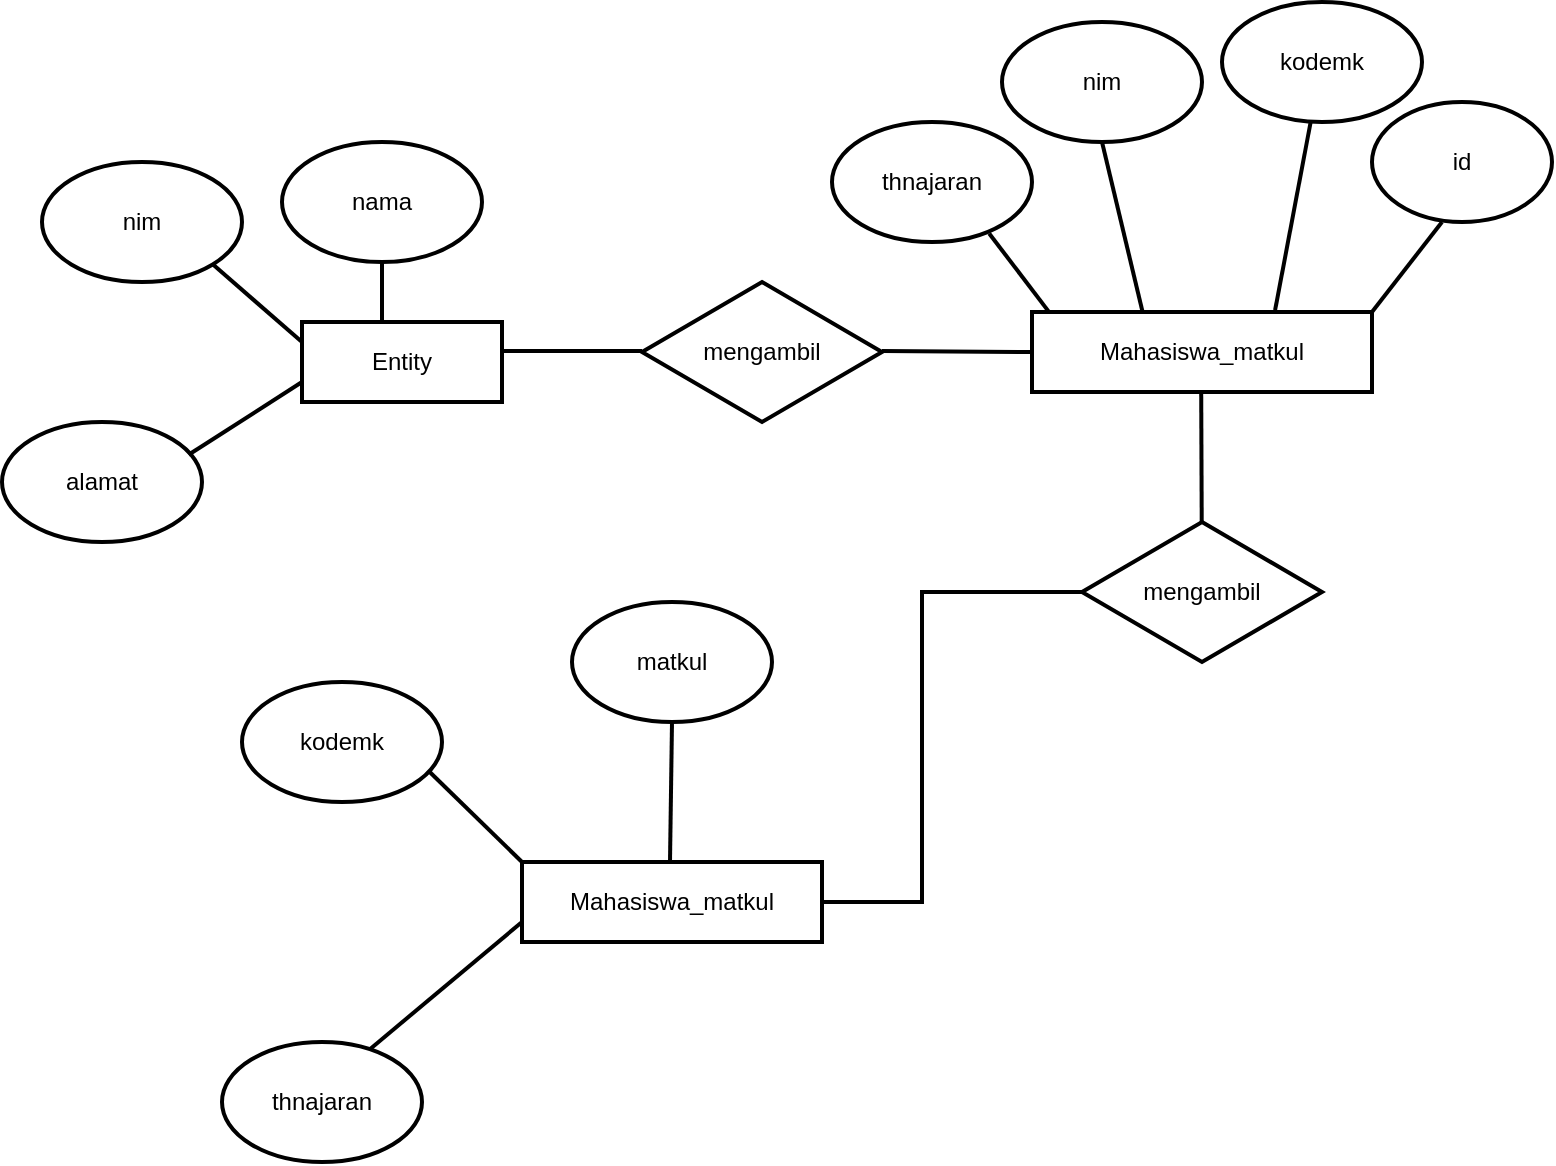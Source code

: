 <mxfile version="22.1.11" type="github">
  <diagram name="Page-1" id="PWqwW2PoI_UkWhIvHHGO">
    <mxGraphModel dx="1735" dy="1015" grid="1" gridSize="10" guides="1" tooltips="1" connect="1" arrows="1" fold="1" page="1" pageScale="1" pageWidth="850" pageHeight="1100" math="0" shadow="0">
      <root>
        <mxCell id="0" />
        <mxCell id="1" parent="0" />
        <mxCell id="1lcrRRhgiYosTXVvYZNX-7" value="nim" style="strokeWidth=2;html=1;shape=mxgraph.flowchart.start_1;whiteSpace=wrap;" vertex="1" parent="1">
          <mxGeometry x="80" y="150" width="100" height="60" as="geometry" />
        </mxCell>
        <mxCell id="1lcrRRhgiYosTXVvYZNX-8" value="nama" style="strokeWidth=2;html=1;shape=mxgraph.flowchart.start_1;whiteSpace=wrap;" vertex="1" parent="1">
          <mxGeometry x="200" y="140" width="100" height="60" as="geometry" />
        </mxCell>
        <mxCell id="1lcrRRhgiYosTXVvYZNX-10" value="alamat" style="strokeWidth=2;html=1;shape=mxgraph.flowchart.start_1;whiteSpace=wrap;" vertex="1" parent="1">
          <mxGeometry x="60" y="280" width="100" height="60" as="geometry" />
        </mxCell>
        <mxCell id="1lcrRRhgiYosTXVvYZNX-12" value="Entity" style="whiteSpace=wrap;html=1;align=center;strokeWidth=2;" vertex="1" parent="1">
          <mxGeometry x="210" y="230" width="100" height="40" as="geometry" />
        </mxCell>
        <mxCell id="1lcrRRhgiYosTXVvYZNX-14" value="" style="endArrow=none;html=1;rounded=0;strokeWidth=2;" edge="1" parent="1">
          <mxGeometry width="50" height="50" relative="1" as="geometry">
            <mxPoint x="250" y="230" as="sourcePoint" />
            <mxPoint x="250" y="200" as="targetPoint" />
          </mxGeometry>
        </mxCell>
        <mxCell id="1lcrRRhgiYosTXVvYZNX-15" value="" style="endArrow=none;html=1;rounded=0;exitX=0;exitY=0.25;exitDx=0;exitDy=0;entryX=0.855;entryY=0.855;entryDx=0;entryDy=0;entryPerimeter=0;strokeWidth=2;" edge="1" parent="1" source="1lcrRRhgiYosTXVvYZNX-12" target="1lcrRRhgiYosTXVvYZNX-7">
          <mxGeometry width="50" height="50" relative="1" as="geometry">
            <mxPoint x="150" y="230" as="sourcePoint" />
            <mxPoint x="150" y="200" as="targetPoint" />
          </mxGeometry>
        </mxCell>
        <mxCell id="1lcrRRhgiYosTXVvYZNX-21" value="mengambil" style="rhombus;whiteSpace=wrap;html=1;strokeWidth=2;" vertex="1" parent="1">
          <mxGeometry x="380" y="210" width="120" height="70" as="geometry" />
        </mxCell>
        <mxCell id="1lcrRRhgiYosTXVvYZNX-22" value="" style="endArrow=none;html=1;rounded=0;strokeWidth=2;" edge="1" parent="1">
          <mxGeometry width="50" height="50" relative="1" as="geometry">
            <mxPoint x="310" y="244.5" as="sourcePoint" />
            <mxPoint x="380" y="244.5" as="targetPoint" />
          </mxGeometry>
        </mxCell>
        <mxCell id="1lcrRRhgiYosTXVvYZNX-23" value="Mahasiswa_matkul" style="whiteSpace=wrap;html=1;align=center;strokeWidth=2;" vertex="1" parent="1">
          <mxGeometry x="575" y="225" width="170" height="40" as="geometry" />
        </mxCell>
        <mxCell id="1lcrRRhgiYosTXVvYZNX-25" value="nim" style="strokeWidth=2;html=1;shape=mxgraph.flowchart.start_1;whiteSpace=wrap;" vertex="1" parent="1">
          <mxGeometry x="560" y="80" width="100" height="60" as="geometry" />
        </mxCell>
        <mxCell id="1lcrRRhgiYosTXVvYZNX-26" value="thnajaran" style="strokeWidth=2;html=1;shape=mxgraph.flowchart.start_1;whiteSpace=wrap;" vertex="1" parent="1">
          <mxGeometry x="475" y="130" width="100" height="60" as="geometry" />
        </mxCell>
        <mxCell id="1lcrRRhgiYosTXVvYZNX-27" value="kodemk" style="strokeWidth=2;html=1;shape=mxgraph.flowchart.start_1;whiteSpace=wrap;" vertex="1" parent="1">
          <mxGeometry x="670" y="70" width="100" height="60" as="geometry" />
        </mxCell>
        <mxCell id="1lcrRRhgiYosTXVvYZNX-28" value="" style="endArrow=none;html=1;rounded=0;entryX=0;entryY=0.5;entryDx=0;entryDy=0;strokeWidth=2;" edge="1" parent="1" target="1lcrRRhgiYosTXVvYZNX-23">
          <mxGeometry width="50" height="50" relative="1" as="geometry">
            <mxPoint x="500" y="244.55" as="sourcePoint" />
            <mxPoint x="570" y="244.55" as="targetPoint" />
          </mxGeometry>
        </mxCell>
        <mxCell id="1lcrRRhgiYosTXVvYZNX-29" value="" style="endArrow=none;html=1;rounded=0;entryX=0.933;entryY=0.273;entryDx=0;entryDy=0;entryPerimeter=0;exitX=0;exitY=0.75;exitDx=0;exitDy=0;strokeWidth=2;" edge="1" parent="1" source="1lcrRRhgiYosTXVvYZNX-12" target="1lcrRRhgiYosTXVvYZNX-10">
          <mxGeometry width="50" height="50" relative="1" as="geometry">
            <mxPoint x="180" y="280" as="sourcePoint" />
            <mxPoint x="210" y="250" as="targetPoint" />
          </mxGeometry>
        </mxCell>
        <mxCell id="1lcrRRhgiYosTXVvYZNX-32" value="" style="endArrow=none;html=1;rounded=0;entryX=0.786;entryY=0.929;entryDx=0;entryDy=0;entryPerimeter=0;exitX=0.052;exitY=0.011;exitDx=0;exitDy=0;exitPerimeter=0;strokeWidth=2;" edge="1" parent="1" source="1lcrRRhgiYosTXVvYZNX-23" target="1lcrRRhgiYosTXVvYZNX-26">
          <mxGeometry width="50" height="50" relative="1" as="geometry">
            <mxPoint x="580" y="220" as="sourcePoint" />
            <mxPoint x="610" y="200" as="targetPoint" />
            <Array as="points" />
          </mxGeometry>
        </mxCell>
        <mxCell id="1lcrRRhgiYosTXVvYZNX-34" value="" style="endArrow=none;html=1;rounded=0;entryX=0.5;entryY=1;entryDx=0;entryDy=0;entryPerimeter=0;exitX=0.326;exitY=0.012;exitDx=0;exitDy=0;exitPerimeter=0;strokeWidth=2;" edge="1" parent="1" source="1lcrRRhgiYosTXVvYZNX-23" target="1lcrRRhgiYosTXVvYZNX-25">
          <mxGeometry width="50" height="50" relative="1" as="geometry">
            <mxPoint x="620" y="220" as="sourcePoint" />
            <mxPoint x="710" y="160" as="targetPoint" />
            <Array as="points" />
          </mxGeometry>
        </mxCell>
        <mxCell id="1lcrRRhgiYosTXVvYZNX-36" value="mengambil" style="rhombus;whiteSpace=wrap;html=1;strokeWidth=2;" vertex="1" parent="1">
          <mxGeometry x="600" y="330" width="120" height="70" as="geometry" />
        </mxCell>
        <mxCell id="1lcrRRhgiYosTXVvYZNX-38" value="" style="endArrow=none;html=1;rounded=0;strokeWidth=2;" edge="1" parent="1" source="1lcrRRhgiYosTXVvYZNX-36">
          <mxGeometry width="50" height="50" relative="1" as="geometry">
            <mxPoint x="659.6" y="295" as="sourcePoint" />
            <mxPoint x="659.6" y="265" as="targetPoint" />
          </mxGeometry>
        </mxCell>
        <mxCell id="1lcrRRhgiYosTXVvYZNX-45" value="" style="endArrow=none;html=1;rounded=0;exitX=0.715;exitY=-0.022;exitDx=0;exitDy=0;exitPerimeter=0;strokeWidth=2;" edge="1" parent="1" source="1lcrRRhgiYosTXVvYZNX-23" target="1lcrRRhgiYosTXVvYZNX-27">
          <mxGeometry width="50" height="50" relative="1" as="geometry">
            <mxPoint x="700" y="220" as="sourcePoint" />
            <mxPoint x="680" y="180" as="targetPoint" />
            <Array as="points" />
          </mxGeometry>
        </mxCell>
        <mxCell id="1lcrRRhgiYosTXVvYZNX-47" value="Mahasiswa_matkul" style="whiteSpace=wrap;html=1;align=center;strokeWidth=2;" vertex="1" parent="1">
          <mxGeometry x="320" y="500" width="150" height="40" as="geometry" />
        </mxCell>
        <mxCell id="1lcrRRhgiYosTXVvYZNX-48" value="" style="endArrow=none;html=1;rounded=0;exitX=1;exitY=0.5;exitDx=0;exitDy=0;entryX=0;entryY=0.5;entryDx=0;entryDy=0;strokeWidth=2;" edge="1" parent="1" source="1lcrRRhgiYosTXVvYZNX-47" target="1lcrRRhgiYosTXVvYZNX-36">
          <mxGeometry width="50" height="50" relative="1" as="geometry">
            <mxPoint x="540" y="530" as="sourcePoint" />
            <mxPoint x="590" y="360" as="targetPoint" />
            <Array as="points">
              <mxPoint x="520" y="520" />
              <mxPoint x="520" y="365" />
              <mxPoint x="570" y="365" />
            </Array>
          </mxGeometry>
        </mxCell>
        <mxCell id="1lcrRRhgiYosTXVvYZNX-51" value="thnajaran" style="strokeWidth=2;html=1;shape=mxgraph.flowchart.start_1;whiteSpace=wrap;" vertex="1" parent="1">
          <mxGeometry x="170" y="590" width="100" height="60" as="geometry" />
        </mxCell>
        <mxCell id="1lcrRRhgiYosTXVvYZNX-52" value="kodemk" style="strokeWidth=2;html=1;shape=mxgraph.flowchart.start_1;whiteSpace=wrap;" vertex="1" parent="1">
          <mxGeometry x="180" y="410" width="100" height="60" as="geometry" />
        </mxCell>
        <mxCell id="1lcrRRhgiYosTXVvYZNX-53" value="matkul" style="strokeWidth=2;html=1;shape=mxgraph.flowchart.start_1;whiteSpace=wrap;" vertex="1" parent="1">
          <mxGeometry x="345" y="370" width="100" height="60" as="geometry" />
        </mxCell>
        <mxCell id="1lcrRRhgiYosTXVvYZNX-54" value="" style="endArrow=none;html=1;rounded=0;entryX=0.5;entryY=1;entryDx=0;entryDy=0;entryPerimeter=0;strokeWidth=2;" edge="1" parent="1" target="1lcrRRhgiYosTXVvYZNX-53">
          <mxGeometry width="50" height="50" relative="1" as="geometry">
            <mxPoint x="394" y="500" as="sourcePoint" />
            <mxPoint x="394.33" y="440" as="targetPoint" />
            <Array as="points" />
          </mxGeometry>
        </mxCell>
        <mxCell id="1lcrRRhgiYosTXVvYZNX-55" value="" style="endArrow=none;html=1;rounded=0;strokeWidth=2;exitX=0;exitY=0;exitDx=0;exitDy=0;entryX=0.936;entryY=0.746;entryDx=0;entryDy=0;entryPerimeter=0;" edge="1" parent="1" source="1lcrRRhgiYosTXVvYZNX-47" target="1lcrRRhgiYosTXVvYZNX-52">
          <mxGeometry width="50" height="50" relative="1" as="geometry">
            <mxPoint x="310" y="500" as="sourcePoint" />
            <mxPoint x="270" y="450" as="targetPoint" />
            <Array as="points" />
          </mxGeometry>
        </mxCell>
        <mxCell id="1lcrRRhgiYosTXVvYZNX-56" value="" style="endArrow=none;html=1;rounded=0;entryX=0;entryY=0.75;entryDx=0;entryDy=0;exitX=0.741;exitY=0.058;exitDx=0;exitDy=0;exitPerimeter=0;strokeWidth=2;" edge="1" parent="1" source="1lcrRRhgiYosTXVvYZNX-51" target="1lcrRRhgiYosTXVvYZNX-47">
          <mxGeometry width="50" height="50" relative="1" as="geometry">
            <mxPoint x="249.69" y="547.5" as="sourcePoint" />
            <mxPoint x="249.69" y="492.5" as="targetPoint" />
            <Array as="points" />
          </mxGeometry>
        </mxCell>
        <mxCell id="1lcrRRhgiYosTXVvYZNX-58" value="id" style="strokeWidth=2;html=1;shape=mxgraph.flowchart.start_1;whiteSpace=wrap;" vertex="1" parent="1">
          <mxGeometry x="745" y="120" width="90" height="60" as="geometry" />
        </mxCell>
        <mxCell id="1lcrRRhgiYosTXVvYZNX-59" value="" style="endArrow=none;html=1;rounded=0;exitX=1;exitY=0;exitDx=0;exitDy=0;strokeWidth=2;" edge="1" parent="1" source="1lcrRRhgiYosTXVvYZNX-23">
          <mxGeometry width="50" height="50" relative="1" as="geometry">
            <mxPoint x="775" y="239" as="sourcePoint" />
            <mxPoint x="780" y="180" as="targetPoint" />
            <Array as="points" />
          </mxGeometry>
        </mxCell>
      </root>
    </mxGraphModel>
  </diagram>
</mxfile>
